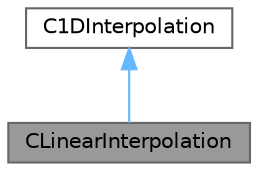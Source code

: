 digraph "CLinearInterpolation"
{
 // LATEX_PDF_SIZE
  bgcolor="transparent";
  edge [fontname=Helvetica,fontsize=10,labelfontname=Helvetica,labelfontsize=10];
  node [fontname=Helvetica,fontsize=10,shape=box,height=0.2,width=0.4];
  Node1 [id="Node000001",label="CLinearInterpolation",height=0.2,width=0.4,color="gray40", fillcolor="grey60", style="filled", fontcolor="black",tooltip="Linear interpolation."];
  Node2 -> Node1 [id="edge1_Node000001_Node000002",dir="back",color="steelblue1",style="solid",tooltip=" "];
  Node2 [id="Node000002",label="C1DInterpolation",height=0.2,width=0.4,color="gray40", fillcolor="white", style="filled",URL="$classC1DInterpolation.html",tooltip="Base class for 1D interpolation."];
}
